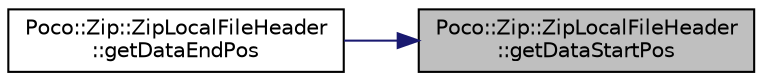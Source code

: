 digraph "Poco::Zip::ZipLocalFileHeader::getDataStartPos"
{
 // LATEX_PDF_SIZE
  edge [fontname="Helvetica",fontsize="10",labelfontname="Helvetica",labelfontsize="10"];
  node [fontname="Helvetica",fontsize="10",shape=record];
  rankdir="RL";
  Node1 [label="Poco::Zip::ZipLocalFileHeader\l::getDataStartPos",height=0.2,width=0.4,color="black", fillcolor="grey75", style="filled", fontcolor="black",tooltip="Points past the last byte of the file entry (ie. either the first byte of the next header,..."];
  Node1 -> Node2 [dir="back",color="midnightblue",fontsize="10",style="solid"];
  Node2 [label="Poco::Zip::ZipLocalFileHeader\l::getDataEndPos",height=0.2,width=0.4,color="black", fillcolor="white", style="filled",URL="$classPoco_1_1Zip_1_1ZipLocalFileHeader.html#acf9e0f497ae2be262f3b6492d10ac1d2",tooltip="Returns the streamoffset for the very first byte of data. Will be equal to DataEndPos if no data pres..."];
}
